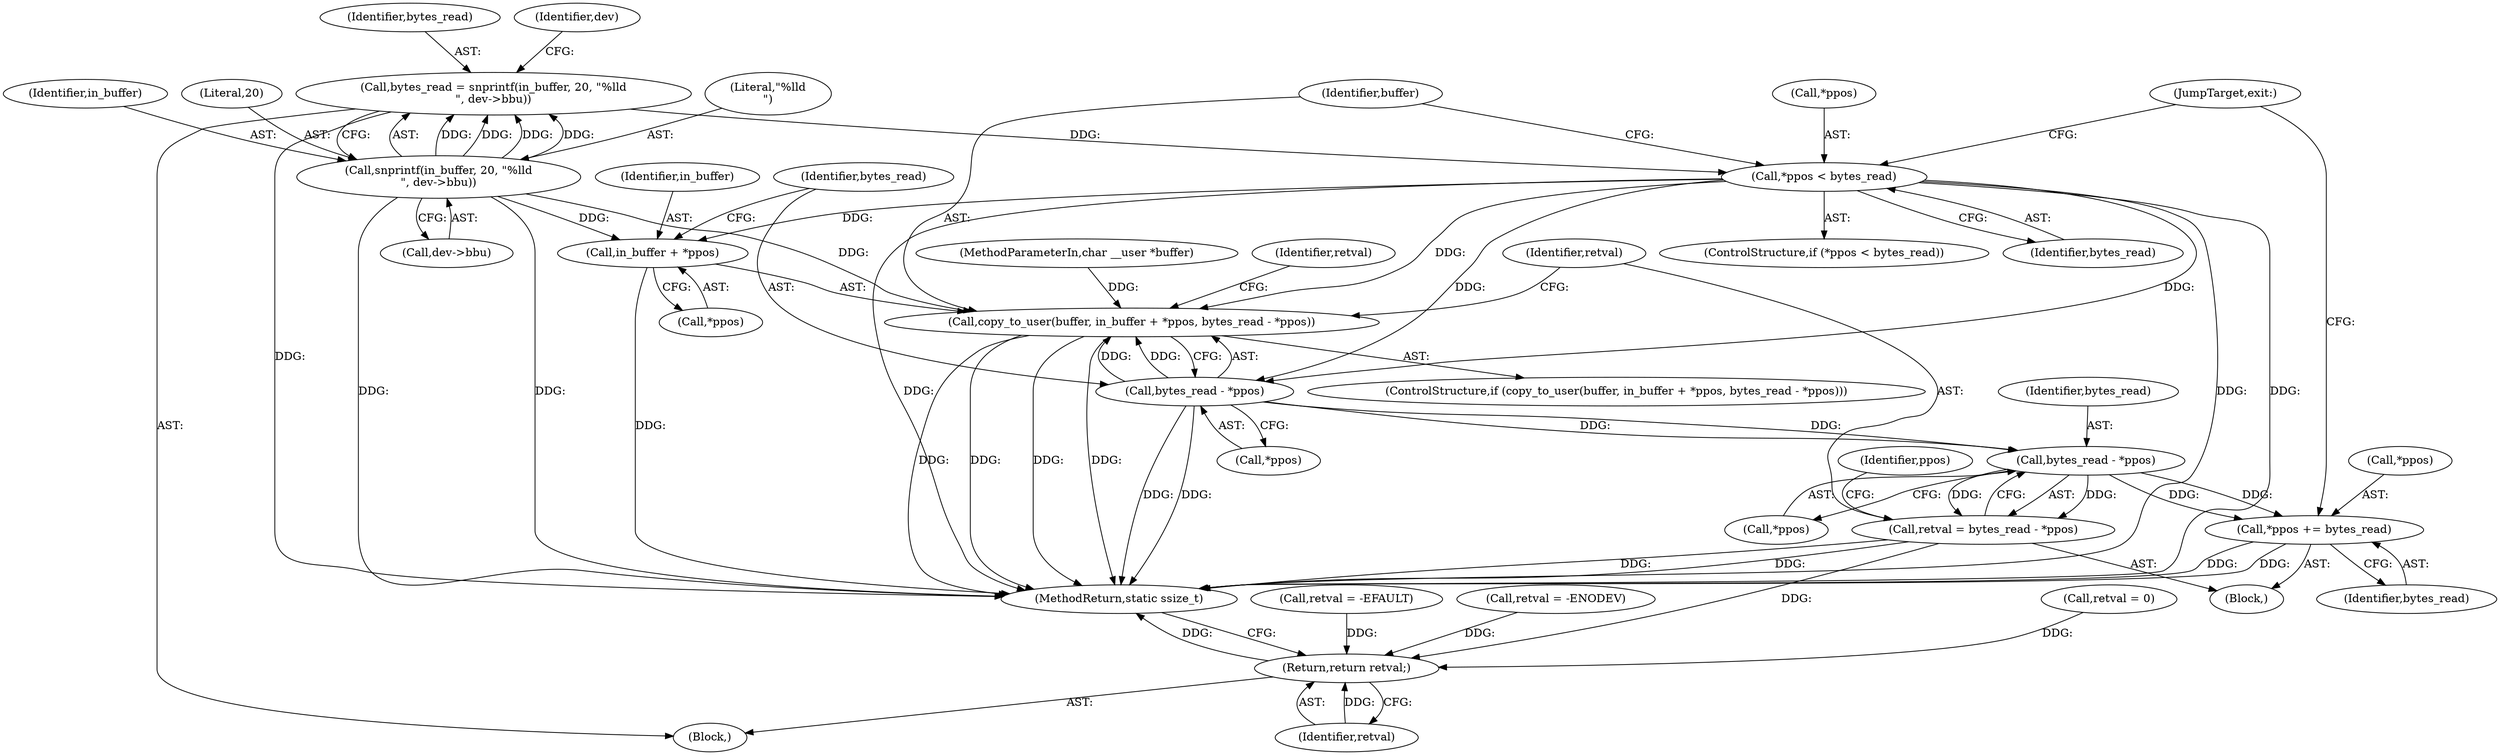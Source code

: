 digraph "0_linux_f1e255d60ae66a9f672ff9a207ee6cd8e33d2679@API" {
"1000161" [label="(Call,*ppos < bytes_read)"];
"1000145" [label="(Call,bytes_read = snprintf(in_buffer, 20, \"%lld\n\", dev->bbu))"];
"1000147" [label="(Call,snprintf(in_buffer, 20, \"%lld\n\", dev->bbu))"];
"1000167" [label="(Call,copy_to_user(buffer, in_buffer + *ppos, bytes_read - *ppos))"];
"1000169" [label="(Call,in_buffer + *ppos)"];
"1000173" [label="(Call,bytes_read - *ppos)"];
"1000185" [label="(Call,bytes_read - *ppos)"];
"1000183" [label="(Call,retval = bytes_read - *ppos)"];
"1000199" [label="(Return,return retval;)"];
"1000189" [label="(Call,*ppos += bytes_read)"];
"1000150" [label="(Literal,\"%lld\n\")"];
"1000109" [label="(Call,retval = 0)"];
"1000167" [label="(Call,copy_to_user(buffer, in_buffer + *ppos, bytes_read - *ppos))"];
"1000178" [label="(Identifier,retval)"];
"1000182" [label="(Block,)"];
"1000174" [label="(Identifier,bytes_read)"];
"1000161" [label="(Call,*ppos < bytes_read)"];
"1000146" [label="(Identifier,bytes_read)"];
"1000175" [label="(Call,*ppos)"];
"1000173" [label="(Call,bytes_read - *ppos)"];
"1000186" [label="(Identifier,bytes_read)"];
"1000199" [label="(Return,return retval;)"];
"1000192" [label="(Identifier,bytes_read)"];
"1000177" [label="(Call,retval = -EFAULT)"];
"1000201" [label="(MethodReturn,static ssize_t)"];
"1000171" [label="(Call,*ppos)"];
"1000189" [label="(Call,*ppos += bytes_read)"];
"1000184" [label="(Identifier,retval)"];
"1000193" [label="(JumpTarget,exit:)"];
"1000157" [label="(Identifier,dev)"];
"1000166" [label="(ControlStructure,if (copy_to_user(buffer, in_buffer + *ppos, bytes_read - *ppos)))"];
"1000106" [label="(Block,)"];
"1000134" [label="(Call,retval = -ENODEV)"];
"1000191" [label="(Identifier,ppos)"];
"1000187" [label="(Call,*ppos)"];
"1000151" [label="(Call,dev->bbu)"];
"1000147" [label="(Call,snprintf(in_buffer, 20, \"%lld\n\", dev->bbu))"];
"1000162" [label="(Call,*ppos)"];
"1000148" [label="(Identifier,in_buffer)"];
"1000149" [label="(Literal,20)"];
"1000168" [label="(Identifier,buffer)"];
"1000185" [label="(Call,bytes_read - *ppos)"];
"1000160" [label="(ControlStructure,if (*ppos < bytes_read))"];
"1000190" [label="(Call,*ppos)"];
"1000164" [label="(Identifier,bytes_read)"];
"1000169" [label="(Call,in_buffer + *ppos)"];
"1000103" [label="(MethodParameterIn,char __user *buffer)"];
"1000200" [label="(Identifier,retval)"];
"1000183" [label="(Call,retval = bytes_read - *ppos)"];
"1000145" [label="(Call,bytes_read = snprintf(in_buffer, 20, \"%lld\n\", dev->bbu))"];
"1000170" [label="(Identifier,in_buffer)"];
"1000161" -> "1000160"  [label="AST: "];
"1000161" -> "1000164"  [label="CFG: "];
"1000162" -> "1000161"  [label="AST: "];
"1000164" -> "1000161"  [label="AST: "];
"1000168" -> "1000161"  [label="CFG: "];
"1000193" -> "1000161"  [label="CFG: "];
"1000161" -> "1000201"  [label="DDG: "];
"1000161" -> "1000201"  [label="DDG: "];
"1000161" -> "1000201"  [label="DDG: "];
"1000145" -> "1000161"  [label="DDG: "];
"1000161" -> "1000167"  [label="DDG: "];
"1000161" -> "1000169"  [label="DDG: "];
"1000161" -> "1000173"  [label="DDG: "];
"1000161" -> "1000173"  [label="DDG: "];
"1000145" -> "1000106"  [label="AST: "];
"1000145" -> "1000147"  [label="CFG: "];
"1000146" -> "1000145"  [label="AST: "];
"1000147" -> "1000145"  [label="AST: "];
"1000157" -> "1000145"  [label="CFG: "];
"1000145" -> "1000201"  [label="DDG: "];
"1000147" -> "1000145"  [label="DDG: "];
"1000147" -> "1000145"  [label="DDG: "];
"1000147" -> "1000145"  [label="DDG: "];
"1000147" -> "1000145"  [label="DDG: "];
"1000147" -> "1000151"  [label="CFG: "];
"1000148" -> "1000147"  [label="AST: "];
"1000149" -> "1000147"  [label="AST: "];
"1000150" -> "1000147"  [label="AST: "];
"1000151" -> "1000147"  [label="AST: "];
"1000147" -> "1000201"  [label="DDG: "];
"1000147" -> "1000201"  [label="DDG: "];
"1000147" -> "1000167"  [label="DDG: "];
"1000147" -> "1000169"  [label="DDG: "];
"1000167" -> "1000166"  [label="AST: "];
"1000167" -> "1000173"  [label="CFG: "];
"1000168" -> "1000167"  [label="AST: "];
"1000169" -> "1000167"  [label="AST: "];
"1000173" -> "1000167"  [label="AST: "];
"1000178" -> "1000167"  [label="CFG: "];
"1000184" -> "1000167"  [label="CFG: "];
"1000167" -> "1000201"  [label="DDG: "];
"1000167" -> "1000201"  [label="DDG: "];
"1000167" -> "1000201"  [label="DDG: "];
"1000167" -> "1000201"  [label="DDG: "];
"1000103" -> "1000167"  [label="DDG: "];
"1000173" -> "1000167"  [label="DDG: "];
"1000173" -> "1000167"  [label="DDG: "];
"1000169" -> "1000171"  [label="CFG: "];
"1000170" -> "1000169"  [label="AST: "];
"1000171" -> "1000169"  [label="AST: "];
"1000174" -> "1000169"  [label="CFG: "];
"1000169" -> "1000201"  [label="DDG: "];
"1000173" -> "1000175"  [label="CFG: "];
"1000174" -> "1000173"  [label="AST: "];
"1000175" -> "1000173"  [label="AST: "];
"1000173" -> "1000201"  [label="DDG: "];
"1000173" -> "1000201"  [label="DDG: "];
"1000173" -> "1000185"  [label="DDG: "];
"1000173" -> "1000185"  [label="DDG: "];
"1000185" -> "1000183"  [label="AST: "];
"1000185" -> "1000187"  [label="CFG: "];
"1000186" -> "1000185"  [label="AST: "];
"1000187" -> "1000185"  [label="AST: "];
"1000183" -> "1000185"  [label="CFG: "];
"1000185" -> "1000183"  [label="DDG: "];
"1000185" -> "1000183"  [label="DDG: "];
"1000185" -> "1000189"  [label="DDG: "];
"1000185" -> "1000189"  [label="DDG: "];
"1000183" -> "1000182"  [label="AST: "];
"1000184" -> "1000183"  [label="AST: "];
"1000191" -> "1000183"  [label="CFG: "];
"1000183" -> "1000201"  [label="DDG: "];
"1000183" -> "1000201"  [label="DDG: "];
"1000183" -> "1000199"  [label="DDG: "];
"1000199" -> "1000106"  [label="AST: "];
"1000199" -> "1000200"  [label="CFG: "];
"1000200" -> "1000199"  [label="AST: "];
"1000201" -> "1000199"  [label="CFG: "];
"1000199" -> "1000201"  [label="DDG: "];
"1000200" -> "1000199"  [label="DDG: "];
"1000177" -> "1000199"  [label="DDG: "];
"1000134" -> "1000199"  [label="DDG: "];
"1000109" -> "1000199"  [label="DDG: "];
"1000189" -> "1000182"  [label="AST: "];
"1000189" -> "1000192"  [label="CFG: "];
"1000190" -> "1000189"  [label="AST: "];
"1000192" -> "1000189"  [label="AST: "];
"1000193" -> "1000189"  [label="CFG: "];
"1000189" -> "1000201"  [label="DDG: "];
"1000189" -> "1000201"  [label="DDG: "];
}
